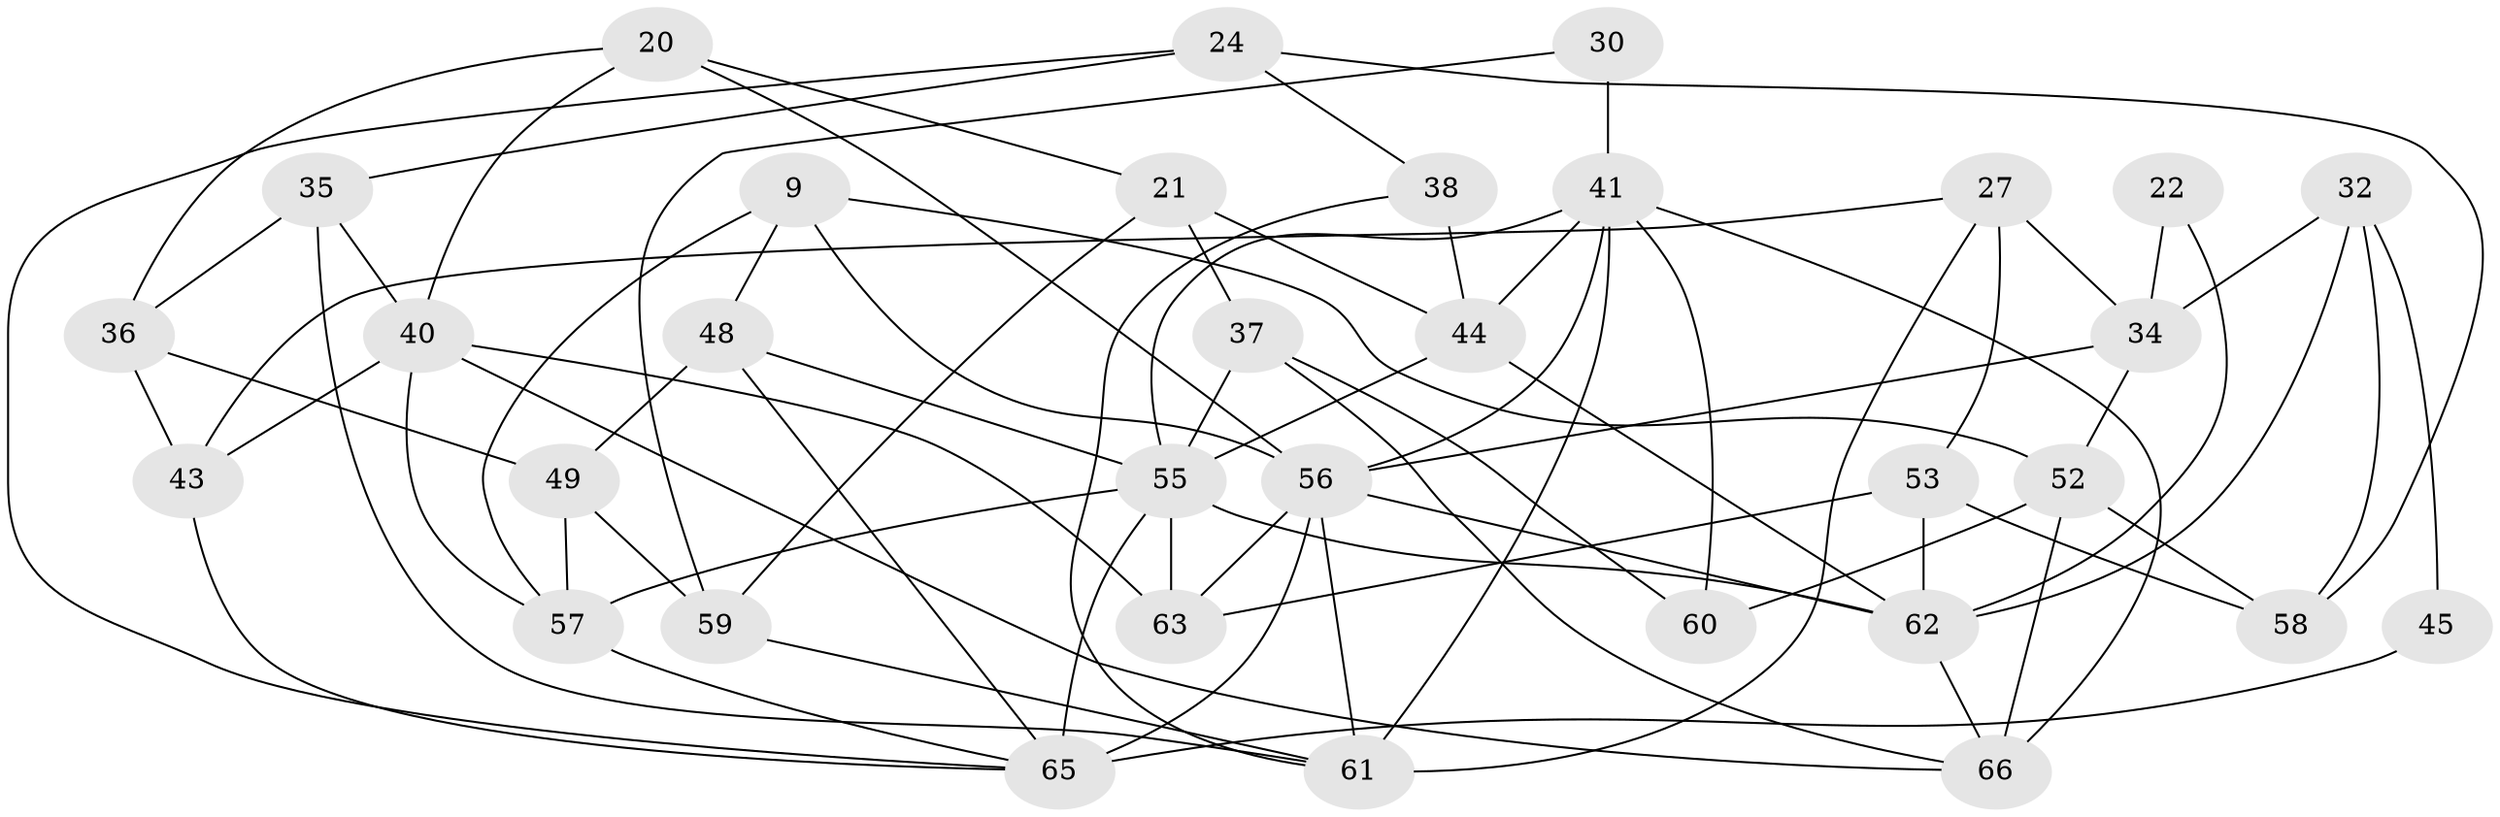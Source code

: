 // original degree distribution, {4: 1.0}
// Generated by graph-tools (version 1.1) at 2025/57/03/09/25 04:57:28]
// undirected, 33 vertices, 75 edges
graph export_dot {
graph [start="1"]
  node [color=gray90,style=filled];
  9 [super="+5"];
  20;
  21;
  22;
  24;
  27;
  30;
  32;
  34 [super="+12"];
  35;
  36;
  37;
  38;
  40 [super="+15"];
  41 [super="+25+29"];
  43;
  44 [super="+33"];
  45;
  48 [super="+7"];
  49;
  52 [super="+2"];
  53;
  55 [super="+51+39"];
  56 [super="+13+54+47"];
  57 [super="+14"];
  58;
  59;
  60;
  61 [super="+31+50"];
  62 [super="+3+8+16"];
  63 [super="+23"];
  65 [super="+1+64"];
  66 [super="+26"];
  9 -- 48 [weight=2];
  9 -- 52;
  9 -- 57;
  9 -- 56 [weight=2];
  20 -- 40;
  20 -- 21;
  20 -- 36;
  20 -- 56;
  21 -- 37;
  21 -- 59;
  21 -- 44;
  22 -- 62 [weight=2];
  22 -- 34 [weight=2];
  24 -- 38;
  24 -- 65;
  24 -- 58;
  24 -- 35;
  27 -- 53;
  27 -- 43;
  27 -- 34;
  27 -- 61;
  30 -- 41 [weight=3];
  30 -- 59;
  32 -- 58;
  32 -- 45;
  32 -- 34;
  32 -- 62;
  34 -- 52;
  34 -- 56;
  35 -- 36;
  35 -- 40;
  35 -- 61;
  36 -- 43;
  36 -- 49;
  37 -- 60;
  37 -- 66;
  37 -- 55;
  38 -- 44 [weight=2];
  38 -- 61;
  40 -- 63;
  40 -- 57;
  40 -- 66;
  40 -- 43;
  41 -- 66 [weight=2];
  41 -- 60;
  41 -- 44;
  41 -- 56;
  41 -- 61;
  41 -- 55;
  43 -- 65;
  44 -- 62;
  44 -- 55;
  45 -- 65 [weight=3];
  48 -- 49;
  48 -- 65;
  48 -- 55 [weight=2];
  49 -- 57;
  49 -- 59;
  52 -- 60 [weight=2];
  52 -- 58;
  52 -- 66;
  53 -- 63;
  53 -- 58;
  53 -- 62;
  55 -- 63 [weight=2];
  55 -- 65;
  55 -- 62 [weight=2];
  55 -- 57 [weight=2];
  56 -- 61 [weight=5];
  56 -- 62 [weight=4];
  56 -- 65 [weight=2];
  56 -- 63 [weight=2];
  57 -- 65;
  59 -- 61;
  62 -- 66;
}
